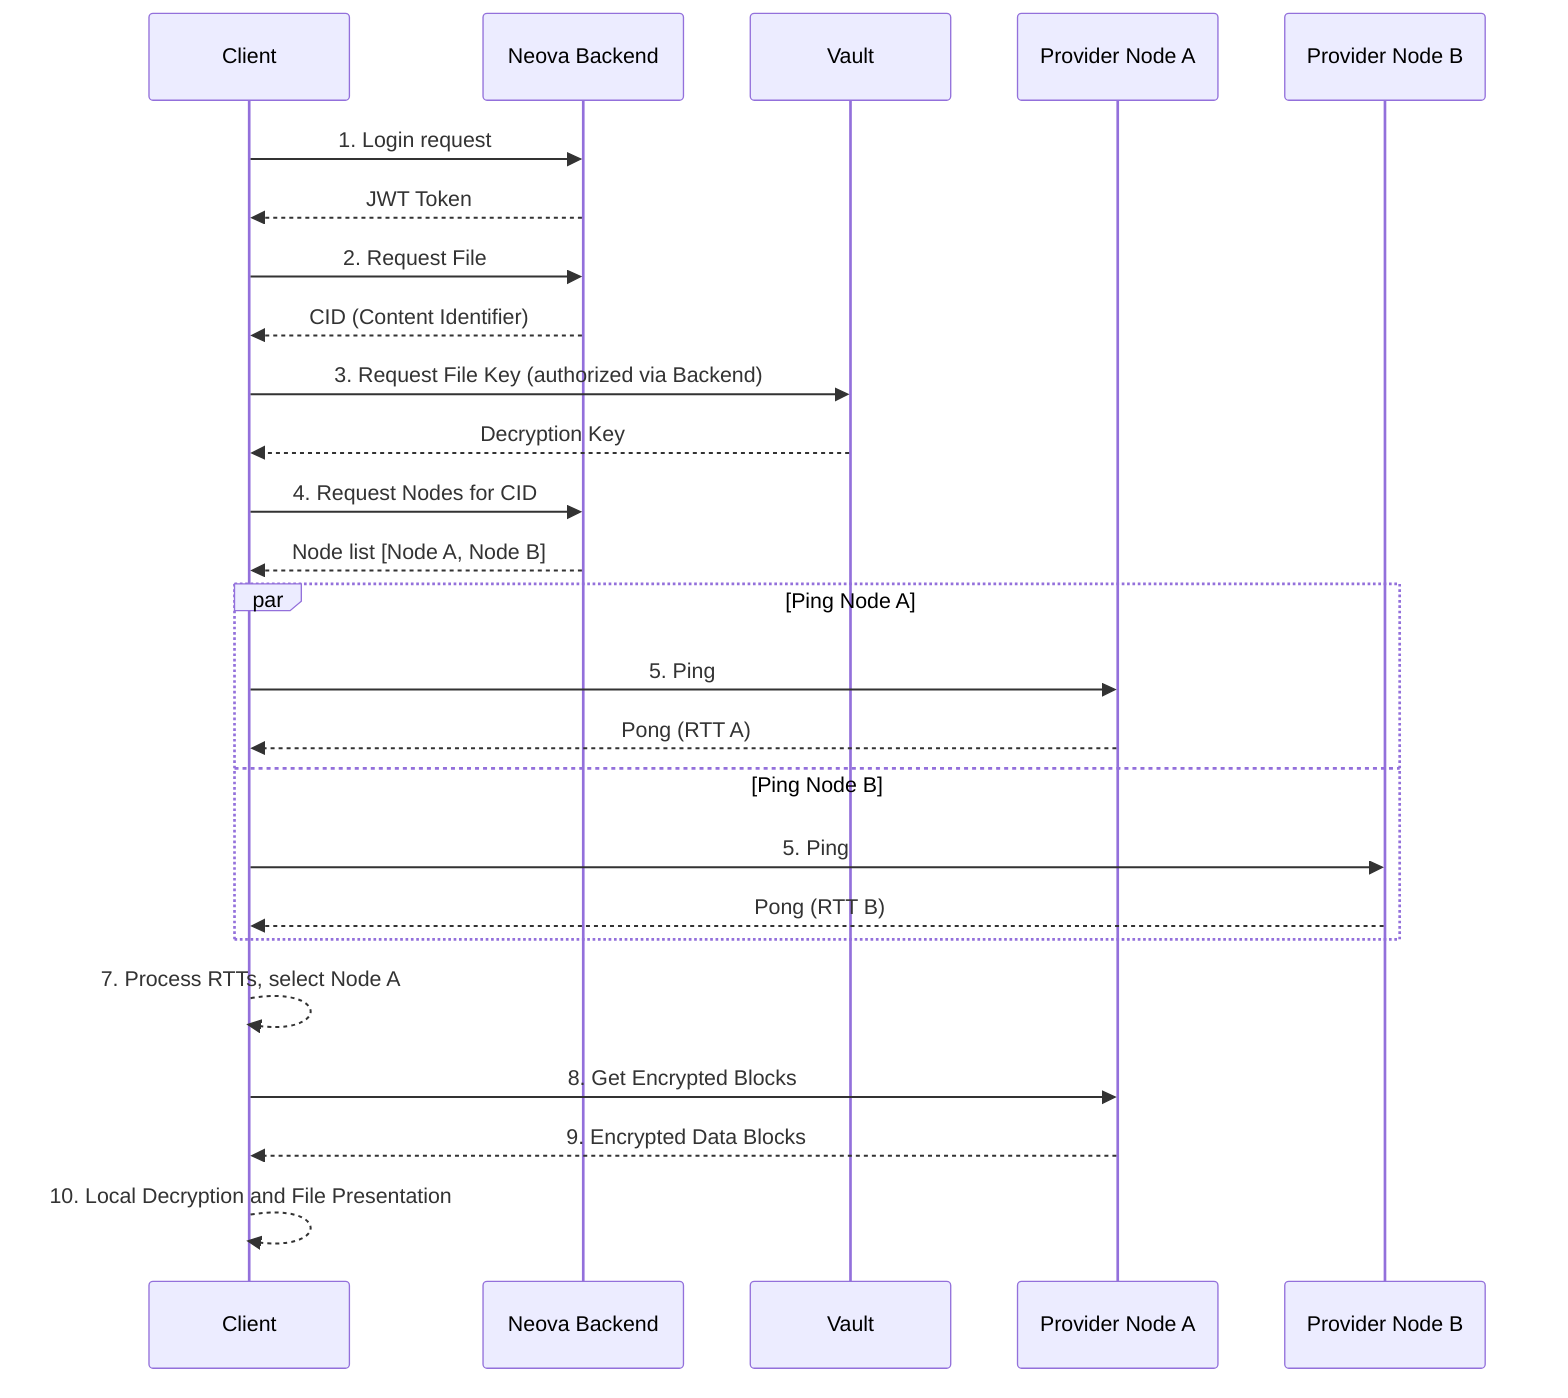 sequenceDiagram
    participant Client
    participant Backend as Neova Backend
    participant Vault
    participant NodeA as Provider Node A
    participant NodeB as Provider Node B

    %% Authentication and file retrieval
    Client->>Backend: 1. Login request
    Backend-->>Client: JWT Token

    Client->>Backend: 2. Request File
    Backend-->>Client: CID (Content Identifier)

    %% Key retrieval via Vault
    Client->>Vault: 3. Request File Key (authorized via Backend)
    Vault-->>Client: Decryption Key

    %% Node discovery
    Client->>Backend: 4. Request Nodes for CID
    Backend-->>Client: Node list [Node A, Node B]

    %% Benchmarking
    par Ping Node A
        Client->>NodeA: 5. Ping
        NodeA-->>Client: Pong (RTT A)
    and Ping Node B
        Client->>NodeB: 5. Ping
        NodeB-->>Client: Pong (RTT B)
    end

    %% Node selection
    Client-->>Client: 7. Process RTTs, select Node A

    %% Data retrieval
    Client->>NodeA: 8. Get Encrypted Blocks
    NodeA-->>Client: 9. Encrypted Data Blocks

    %% Final decryption
    Client-->>Client: 10. Local Decryption and File Presentation